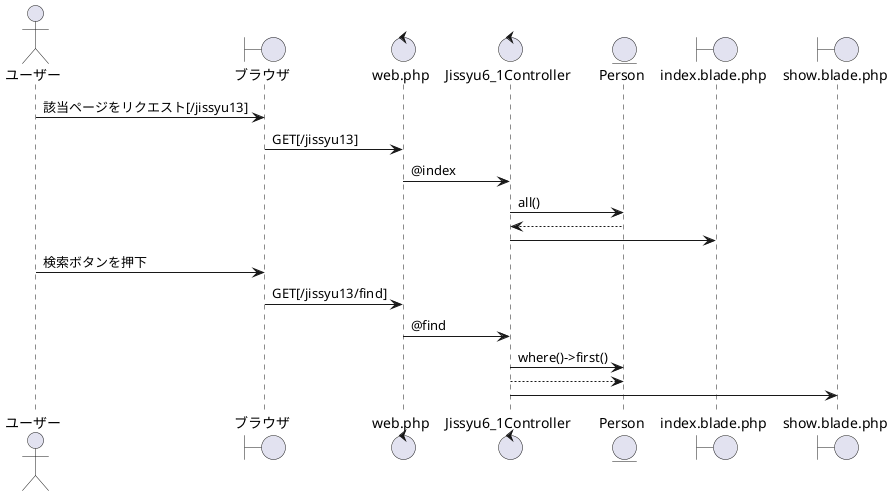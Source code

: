 @startuml jissyu6_1
actor ユーザー
boundary ブラウザ
control web.php
control Jissyu6_1Controller
entity Person
boundary index.blade.php
boundary show.blade.php

ユーザー -> ブラウザ:該当ページをリクエスト[/jissyu13]
ブラウザ -> web.php:GET[/jissyu13]
web.php -> Jissyu6_1Controller:@index
Jissyu6_1Controller -> Person:all()
Jissyu6_1Controller <-- Person
Jissyu6_1Controller -> index.blade.php

ユーザー -> ブラウザ:検索ボタンを押下
ブラウザ -> web.php:GET[/jissyu13/find]
web.php -> Jissyu6_1Controller:@find
Jissyu6_1Controller -> Person:where()->first()
Person <-- Jissyu6_1Controller
Jissyu6_1Controller -> show.blade.php

@enduml